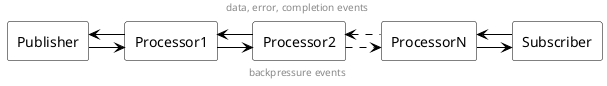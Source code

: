 @startuml

skinparam linetype ortho
skinparam RectangleBackgroundColor white
skinparam RectangleBorderColor black
skinparam RectangleFontName Source Sans Pro
skinparam ArrowColor black

center header
data, error, completion events
end header

center footer
backpressure events
end footer

rectangle Publisher {
}

rectangle Processor1 {
}

rectangle Processor2 {
}

rectangle ProcessorN {
}

rectangle Subscriber {
}

Publisher <- Processor1
Publisher -right> Processor1

Processor1 <- Processor2
Processor1 -right> Processor2

Processor2 <. ProcessorN
Processor2 .right> ProcessorN

ProcessorN <- Subscriber
ProcessorN -right> Subscriber

@enduml
